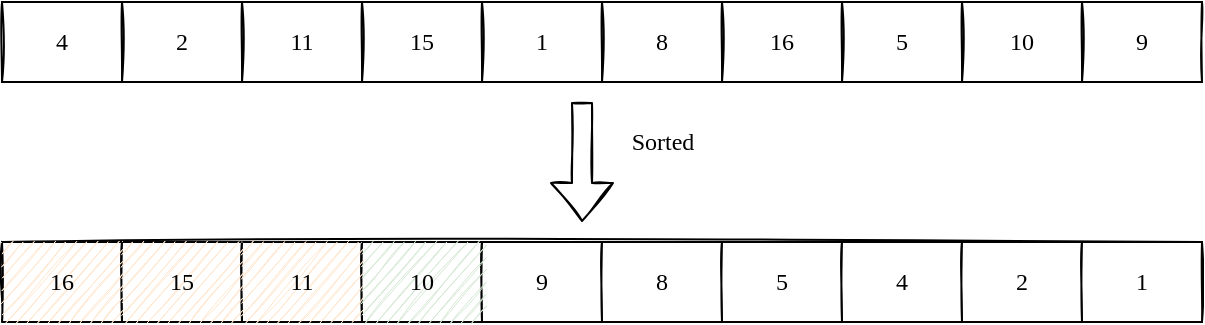 <mxfile version="15.9.4" type="github">
  <diagram id="7r-cEC3OtPzexPNFLQ0D" name="Page-1">
    <mxGraphModel dx="946" dy="614" grid="1" gridSize="10" guides="1" tooltips="1" connect="1" arrows="1" fold="1" page="1" pageScale="1" pageWidth="850" pageHeight="1100" math="0" shadow="0">
      <root>
        <mxCell id="0" />
        <mxCell id="1" parent="0" />
        <mxCell id="QHSyzHqWdaT3IA_FwhGE-119" value="" style="shape=table;startSize=0;container=1;collapsible=0;childLayout=tableLayout;sketch=1;fillStyle=auto;fontFamily=Comic Sans MS;gradientColor=none;" vertex="1" parent="1">
          <mxGeometry x="160" y="90" width="600" height="40" as="geometry" />
        </mxCell>
        <mxCell id="QHSyzHqWdaT3IA_FwhGE-120" value="" style="shape=partialRectangle;collapsible=0;dropTarget=0;pointerEvents=0;fillColor=none;top=0;left=0;bottom=0;right=0;points=[[0,0.5],[1,0.5]];portConstraint=eastwest;sketch=1;fillStyle=auto;fontFamily=Comic Sans MS;" vertex="1" parent="QHSyzHqWdaT3IA_FwhGE-119">
          <mxGeometry width="600" height="40" as="geometry" />
        </mxCell>
        <mxCell id="QHSyzHqWdaT3IA_FwhGE-121" value="4" style="shape=partialRectangle;html=1;whiteSpace=wrap;connectable=0;overflow=hidden;fillColor=none;top=0;left=0;bottom=0;right=0;pointerEvents=1;sketch=1;fillStyle=auto;fontFamily=Comic Sans MS;" vertex="1" parent="QHSyzHqWdaT3IA_FwhGE-120">
          <mxGeometry width="60" height="40" as="geometry">
            <mxRectangle width="60" height="40" as="alternateBounds" />
          </mxGeometry>
        </mxCell>
        <mxCell id="QHSyzHqWdaT3IA_FwhGE-122" value="2" style="shape=partialRectangle;html=1;whiteSpace=wrap;connectable=0;overflow=hidden;fillColor=none;top=0;left=0;bottom=0;right=0;pointerEvents=1;sketch=1;fillStyle=auto;fontFamily=Comic Sans MS;" vertex="1" parent="QHSyzHqWdaT3IA_FwhGE-120">
          <mxGeometry x="60" width="60" height="40" as="geometry">
            <mxRectangle width="60" height="40" as="alternateBounds" />
          </mxGeometry>
        </mxCell>
        <mxCell id="QHSyzHqWdaT3IA_FwhGE-123" value="11" style="shape=partialRectangle;html=1;whiteSpace=wrap;connectable=0;overflow=hidden;fillColor=none;top=0;left=0;bottom=0;right=0;pointerEvents=1;sketch=1;fillStyle=auto;fontFamily=Comic Sans MS;" vertex="1" parent="QHSyzHqWdaT3IA_FwhGE-120">
          <mxGeometry x="120" width="60" height="40" as="geometry">
            <mxRectangle width="60" height="40" as="alternateBounds" />
          </mxGeometry>
        </mxCell>
        <mxCell id="QHSyzHqWdaT3IA_FwhGE-124" value="15" style="shape=partialRectangle;html=1;whiteSpace=wrap;connectable=0;overflow=hidden;fillColor=none;top=0;left=0;bottom=0;right=0;pointerEvents=1;sketch=1;fillStyle=auto;fontFamily=Comic Sans MS;" vertex="1" parent="QHSyzHqWdaT3IA_FwhGE-120">
          <mxGeometry x="180" width="60" height="40" as="geometry">
            <mxRectangle width="60" height="40" as="alternateBounds" />
          </mxGeometry>
        </mxCell>
        <mxCell id="QHSyzHqWdaT3IA_FwhGE-125" value="1" style="shape=partialRectangle;html=1;whiteSpace=wrap;connectable=0;overflow=hidden;fillColor=none;top=0;left=0;bottom=0;right=0;pointerEvents=1;sketch=1;fillStyle=auto;fontFamily=Comic Sans MS;" vertex="1" parent="QHSyzHqWdaT3IA_FwhGE-120">
          <mxGeometry x="240" width="60" height="40" as="geometry">
            <mxRectangle width="60" height="40" as="alternateBounds" />
          </mxGeometry>
        </mxCell>
        <mxCell id="QHSyzHqWdaT3IA_FwhGE-126" value="8" style="shape=partialRectangle;html=1;whiteSpace=wrap;connectable=0;overflow=hidden;fillColor=none;top=0;left=0;bottom=0;right=0;pointerEvents=1;sketch=1;fillStyle=auto;fontFamily=Comic Sans MS;" vertex="1" parent="QHSyzHqWdaT3IA_FwhGE-120">
          <mxGeometry x="300" width="60" height="40" as="geometry">
            <mxRectangle width="60" height="40" as="alternateBounds" />
          </mxGeometry>
        </mxCell>
        <mxCell id="QHSyzHqWdaT3IA_FwhGE-127" value="16" style="shape=partialRectangle;html=1;whiteSpace=wrap;connectable=0;overflow=hidden;fillColor=none;top=0;left=0;bottom=0;right=0;pointerEvents=1;sketch=1;fillStyle=auto;fontFamily=Comic Sans MS;" vertex="1" parent="QHSyzHqWdaT3IA_FwhGE-120">
          <mxGeometry x="360" width="60" height="40" as="geometry">
            <mxRectangle width="60" height="40" as="alternateBounds" />
          </mxGeometry>
        </mxCell>
        <mxCell id="QHSyzHqWdaT3IA_FwhGE-128" value="5" style="shape=partialRectangle;html=1;whiteSpace=wrap;connectable=0;overflow=hidden;fillColor=none;top=0;left=0;bottom=0;right=0;pointerEvents=1;sketch=1;fillStyle=auto;fontFamily=Comic Sans MS;" vertex="1" parent="QHSyzHqWdaT3IA_FwhGE-120">
          <mxGeometry x="420" width="60" height="40" as="geometry">
            <mxRectangle width="60" height="40" as="alternateBounds" />
          </mxGeometry>
        </mxCell>
        <mxCell id="QHSyzHqWdaT3IA_FwhGE-129" value="10" style="shape=partialRectangle;html=1;whiteSpace=wrap;connectable=0;overflow=hidden;fillColor=none;top=0;left=0;bottom=0;right=0;pointerEvents=1;sketch=1;fillStyle=auto;fontFamily=Comic Sans MS;" vertex="1" parent="QHSyzHqWdaT3IA_FwhGE-120">
          <mxGeometry x="480" width="60" height="40" as="geometry">
            <mxRectangle width="60" height="40" as="alternateBounds" />
          </mxGeometry>
        </mxCell>
        <mxCell id="QHSyzHqWdaT3IA_FwhGE-130" value="9" style="shape=partialRectangle;html=1;whiteSpace=wrap;connectable=0;overflow=hidden;fillColor=none;top=0;left=0;bottom=0;right=0;pointerEvents=1;sketch=1;fillStyle=auto;fontFamily=Comic Sans MS;" vertex="1" parent="QHSyzHqWdaT3IA_FwhGE-120">
          <mxGeometry x="540" width="60" height="40" as="geometry">
            <mxRectangle width="60" height="40" as="alternateBounds" />
          </mxGeometry>
        </mxCell>
        <mxCell id="QHSyzHqWdaT3IA_FwhGE-131" value="" style="shape=table;startSize=0;container=1;collapsible=0;childLayout=tableLayout;sketch=1;fillStyle=auto;fontFamily=Comic Sans MS;gradientColor=none;" vertex="1" parent="1">
          <mxGeometry x="160" y="210" width="600" height="40" as="geometry" />
        </mxCell>
        <mxCell id="QHSyzHqWdaT3IA_FwhGE-132" value="" style="shape=partialRectangle;collapsible=0;dropTarget=0;pointerEvents=0;fillColor=none;top=0;left=0;bottom=0;right=0;points=[[0,0.5],[1,0.5]];portConstraint=eastwest;sketch=1;fillStyle=auto;fontFamily=Comic Sans MS;" vertex="1" parent="QHSyzHqWdaT3IA_FwhGE-131">
          <mxGeometry width="600" height="40" as="geometry" />
        </mxCell>
        <mxCell id="QHSyzHqWdaT3IA_FwhGE-133" value="16" style="shape=partialRectangle;html=1;whiteSpace=wrap;connectable=0;overflow=hidden;fillColor=#ffe6cc;top=0;left=0;bottom=0;right=0;pointerEvents=1;sketch=1;fillStyle=auto;fontFamily=Comic Sans MS;strokeColor=#d79b00;" vertex="1" parent="QHSyzHqWdaT3IA_FwhGE-132">
          <mxGeometry width="60" height="40" as="geometry">
            <mxRectangle width="60" height="40" as="alternateBounds" />
          </mxGeometry>
        </mxCell>
        <mxCell id="QHSyzHqWdaT3IA_FwhGE-134" value="15" style="shape=partialRectangle;html=1;whiteSpace=wrap;connectable=0;overflow=hidden;fillColor=#ffe6cc;top=0;left=0;bottom=0;right=0;pointerEvents=1;sketch=1;fillStyle=auto;fontFamily=Comic Sans MS;strokeColor=#d79b00;" vertex="1" parent="QHSyzHqWdaT3IA_FwhGE-132">
          <mxGeometry x="60" width="60" height="40" as="geometry">
            <mxRectangle width="60" height="40" as="alternateBounds" />
          </mxGeometry>
        </mxCell>
        <mxCell id="QHSyzHqWdaT3IA_FwhGE-135" value="11" style="shape=partialRectangle;html=1;whiteSpace=wrap;connectable=0;overflow=hidden;fillColor=#ffe6cc;top=0;left=0;bottom=0;right=0;pointerEvents=1;sketch=1;fillStyle=auto;fontFamily=Comic Sans MS;strokeColor=#d79b00;" vertex="1" parent="QHSyzHqWdaT3IA_FwhGE-132">
          <mxGeometry x="120" width="60" height="40" as="geometry">
            <mxRectangle width="60" height="40" as="alternateBounds" />
          </mxGeometry>
        </mxCell>
        <mxCell id="QHSyzHqWdaT3IA_FwhGE-136" value="10" style="shape=partialRectangle;html=1;whiteSpace=wrap;connectable=0;overflow=hidden;fillColor=#d5e8d4;top=0;left=0;bottom=0;right=0;pointerEvents=1;sketch=1;fillStyle=auto;fontFamily=Comic Sans MS;strokeColor=#82b366;" vertex="1" parent="QHSyzHqWdaT3IA_FwhGE-132">
          <mxGeometry x="180" width="60" height="40" as="geometry">
            <mxRectangle width="60" height="40" as="alternateBounds" />
          </mxGeometry>
        </mxCell>
        <mxCell id="QHSyzHqWdaT3IA_FwhGE-137" value="9" style="shape=partialRectangle;html=1;whiteSpace=wrap;connectable=0;overflow=hidden;fillColor=none;top=0;left=0;bottom=0;right=0;pointerEvents=1;sketch=1;fillStyle=auto;fontFamily=Comic Sans MS;" vertex="1" parent="QHSyzHqWdaT3IA_FwhGE-132">
          <mxGeometry x="240" width="60" height="40" as="geometry">
            <mxRectangle width="60" height="40" as="alternateBounds" />
          </mxGeometry>
        </mxCell>
        <mxCell id="QHSyzHqWdaT3IA_FwhGE-138" value="8" style="shape=partialRectangle;html=1;whiteSpace=wrap;connectable=0;overflow=hidden;fillColor=none;top=0;left=0;bottom=0;right=0;pointerEvents=1;sketch=1;fillStyle=auto;fontFamily=Comic Sans MS;" vertex="1" parent="QHSyzHqWdaT3IA_FwhGE-132">
          <mxGeometry x="300" width="60" height="40" as="geometry">
            <mxRectangle width="60" height="40" as="alternateBounds" />
          </mxGeometry>
        </mxCell>
        <mxCell id="QHSyzHqWdaT3IA_FwhGE-139" value="5" style="shape=partialRectangle;html=1;whiteSpace=wrap;connectable=0;overflow=hidden;fillColor=none;top=0;left=0;bottom=0;right=0;pointerEvents=1;sketch=1;fillStyle=auto;fontFamily=Comic Sans MS;" vertex="1" parent="QHSyzHqWdaT3IA_FwhGE-132">
          <mxGeometry x="360" width="60" height="40" as="geometry">
            <mxRectangle width="60" height="40" as="alternateBounds" />
          </mxGeometry>
        </mxCell>
        <mxCell id="QHSyzHqWdaT3IA_FwhGE-140" value="4" style="shape=partialRectangle;html=1;whiteSpace=wrap;connectable=0;overflow=hidden;fillColor=none;top=0;left=0;bottom=0;right=0;pointerEvents=1;sketch=1;fillStyle=auto;fontFamily=Comic Sans MS;" vertex="1" parent="QHSyzHqWdaT3IA_FwhGE-132">
          <mxGeometry x="420" width="60" height="40" as="geometry">
            <mxRectangle width="60" height="40" as="alternateBounds" />
          </mxGeometry>
        </mxCell>
        <mxCell id="QHSyzHqWdaT3IA_FwhGE-141" value="2" style="shape=partialRectangle;html=1;whiteSpace=wrap;connectable=0;overflow=hidden;fillColor=none;top=0;left=0;bottom=0;right=0;pointerEvents=1;sketch=1;fillStyle=auto;fontFamily=Comic Sans MS;" vertex="1" parent="QHSyzHqWdaT3IA_FwhGE-132">
          <mxGeometry x="480" width="60" height="40" as="geometry">
            <mxRectangle width="60" height="40" as="alternateBounds" />
          </mxGeometry>
        </mxCell>
        <mxCell id="QHSyzHqWdaT3IA_FwhGE-142" value="1" style="shape=partialRectangle;html=1;whiteSpace=wrap;connectable=0;overflow=hidden;fillColor=none;top=0;left=0;bottom=0;right=0;pointerEvents=1;sketch=1;fillStyle=auto;fontFamily=Comic Sans MS;" vertex="1" parent="QHSyzHqWdaT3IA_FwhGE-132">
          <mxGeometry x="540" width="60" height="40" as="geometry">
            <mxRectangle width="60" height="40" as="alternateBounds" />
          </mxGeometry>
        </mxCell>
        <mxCell id="QHSyzHqWdaT3IA_FwhGE-143" value="" style="shape=flexArrow;endArrow=classic;html=1;rounded=0;fontFamily=Comic Sans MS;sketch=1;" edge="1" parent="1">
          <mxGeometry width="50" height="50" relative="1" as="geometry">
            <mxPoint x="450" y="140" as="sourcePoint" />
            <mxPoint x="450" y="200" as="targetPoint" />
          </mxGeometry>
        </mxCell>
        <mxCell id="QHSyzHqWdaT3IA_FwhGE-145" value="Sorted" style="text;html=1;align=center;verticalAlign=middle;resizable=0;points=[];autosize=1;strokeColor=none;fillColor=none;fontFamily=Comic Sans MS;" vertex="1" parent="1">
          <mxGeometry x="460" y="150" width="60" height="20" as="geometry" />
        </mxCell>
      </root>
    </mxGraphModel>
  </diagram>
</mxfile>

